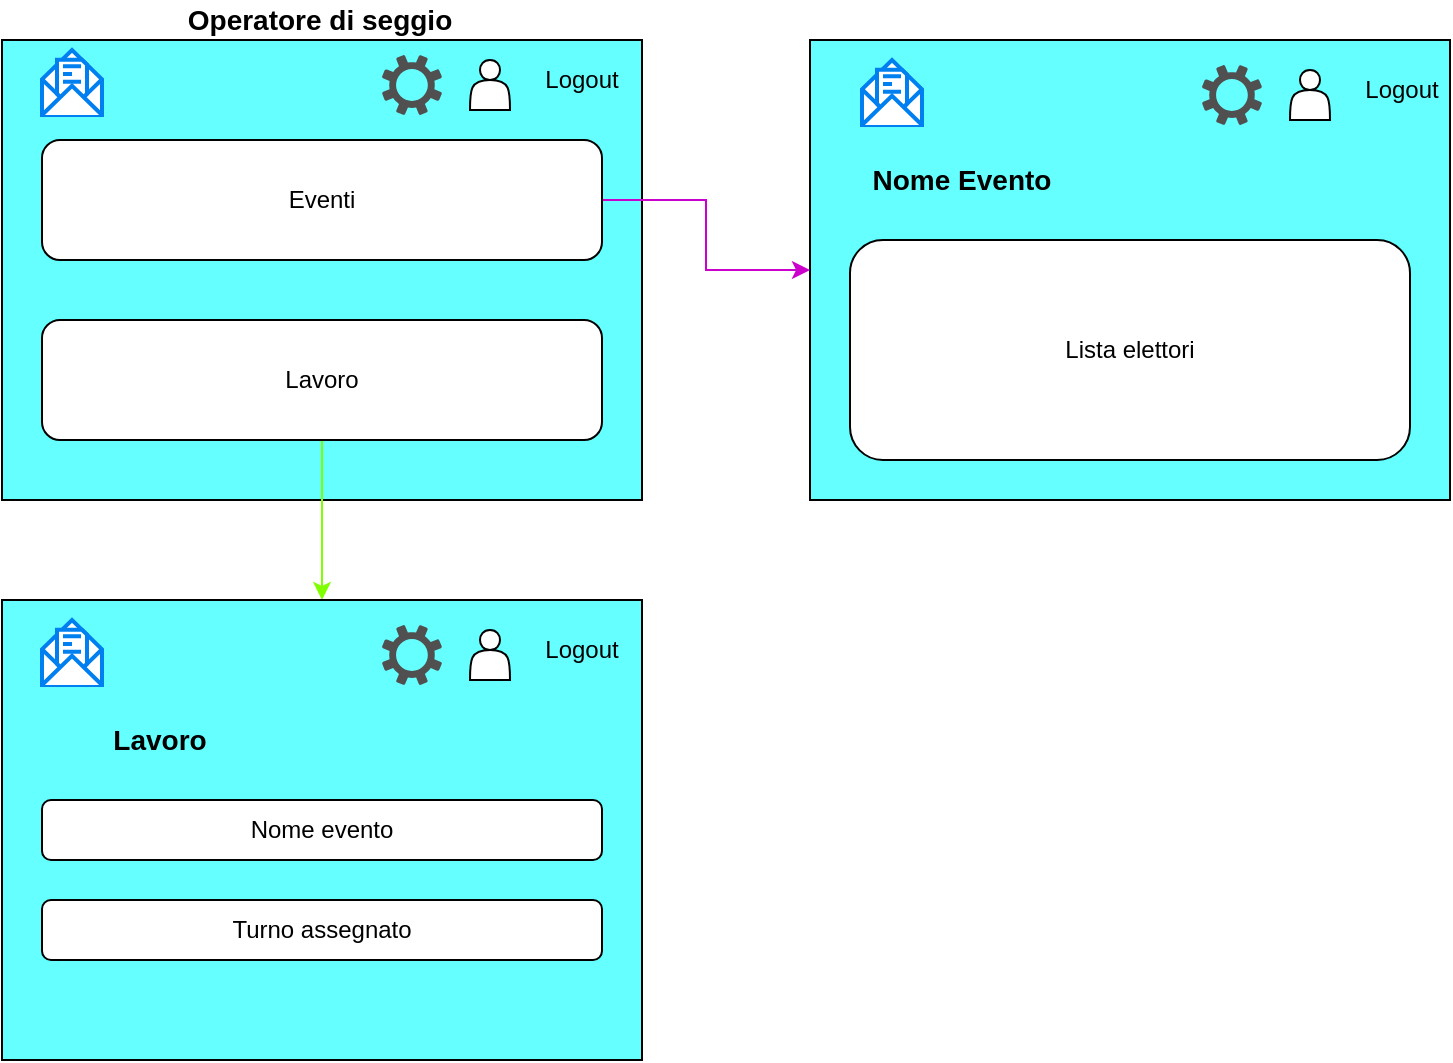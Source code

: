 <mxfile version="13.0.1" type="device"><diagram id="TPrMpfNss29KizYMfBGA" name="Page-1"><mxGraphModel dx="1108" dy="510" grid="1" gridSize="10" guides="1" tooltips="1" connect="1" arrows="1" fold="1" page="1" pageScale="1" pageWidth="827" pageHeight="1169" math="0" shadow="0"><root><mxCell id="0"/><mxCell id="1" parent="0"/><mxCell id="mpWMemT8yjOQ-EAaU-gE-11" value="" style="rounded=0;whiteSpace=wrap;html=1;fillColor=#66FFFF;" vertex="1" parent="1"><mxGeometry x="414" y="30" width="320" height="230" as="geometry"/></mxCell><mxCell id="H0e8rsJlgs8CglA46do6-4" value="" style="rounded=0;whiteSpace=wrap;html=1;fillColor=#66FFFF;" parent="1" vertex="1"><mxGeometry x="10" y="30" width="320" height="230" as="geometry"/></mxCell><mxCell id="H0e8rsJlgs8CglA46do6-5" value="Logout" style="text;html=1;strokeColor=none;fillColor=none;align=center;verticalAlign=middle;whiteSpace=wrap;rounded=0;" parent="1" vertex="1"><mxGeometry x="280" y="40" width="40" height="20" as="geometry"/></mxCell><mxCell id="mpWMemT8yjOQ-EAaU-gE-3" value="" style="edgeStyle=orthogonalEdgeStyle;rounded=0;orthogonalLoop=1;jettySize=auto;html=1;entryX=0;entryY=0.5;entryDx=0;entryDy=0;strokeColor=#CC00CC;" edge="1" parent="1" source="H0e8rsJlgs8CglA46do6-6" target="mpWMemT8yjOQ-EAaU-gE-11"><mxGeometry relative="1" as="geometry"><mxPoint x="390" y="110" as="targetPoint"/></mxGeometry></mxCell><mxCell id="H0e8rsJlgs8CglA46do6-6" value="Eventi" style="rounded=1;whiteSpace=wrap;html=1;" parent="1" vertex="1"><mxGeometry x="30" y="80" width="280" height="60" as="geometry"/></mxCell><mxCell id="H0e8rsJlgs8CglA46do6-7" value="" style="shape=actor;whiteSpace=wrap;html=1;" parent="1" vertex="1"><mxGeometry x="244" y="40" width="20" height="25" as="geometry"/></mxCell><mxCell id="H0e8rsJlgs8CglA46do6-8" value="" style="pointerEvents=1;shadow=0;dashed=0;html=1;strokeColor=none;labelPosition=center;verticalLabelPosition=bottom;verticalAlign=top;align=center;fillColor=#505050;shape=mxgraph.mscae.enterprise.settings" parent="1" vertex="1"><mxGeometry x="200" y="37.5" width="30" height="30" as="geometry"/></mxCell><mxCell id="H0e8rsJlgs8CglA46do6-9" value="&lt;font style=&quot;font-size: 14px&quot;&gt;&lt;b&gt;Operatore di seggio&lt;/b&gt;&lt;/font&gt;" style="text;html=1;strokeColor=none;fillColor=none;align=center;verticalAlign=middle;whiteSpace=wrap;rounded=0;" parent="1" vertex="1"><mxGeometry x="94" y="10" width="150" height="20" as="geometry"/></mxCell><mxCell id="mpWMemT8yjOQ-EAaU-gE-5" value="" style="edgeStyle=orthogonalEdgeStyle;rounded=0;orthogonalLoop=1;jettySize=auto;html=1;strokeColor=#80FF00;" edge="1" parent="1" source="H0e8rsJlgs8CglA46do6-11"><mxGeometry relative="1" as="geometry"><mxPoint x="170" y="310" as="targetPoint"/></mxGeometry></mxCell><mxCell id="H0e8rsJlgs8CglA46do6-11" value="Lavoro" style="rounded=1;whiteSpace=wrap;html=1;" parent="1" vertex="1"><mxGeometry x="30" y="170" width="280" height="60" as="geometry"/></mxCell><mxCell id="mpWMemT8yjOQ-EAaU-gE-1" value="" style="html=1;verticalLabelPosition=bottom;align=center;labelBackgroundColor=#ffffff;verticalAlign=top;strokeWidth=2;strokeColor=#0080F0;shadow=0;dashed=0;shape=mxgraph.ios7.icons.envelope_(message);fillColor=#FFFFFF;" vertex="1" parent="1"><mxGeometry x="30" y="35" width="30" height="32.5" as="geometry"/></mxCell><mxCell id="mpWMemT8yjOQ-EAaU-gE-6" value="" style="rounded=0;whiteSpace=wrap;html=1;fillColor=#66FFFF;" vertex="1" parent="1"><mxGeometry x="10" y="310" width="320" height="230" as="geometry"/></mxCell><mxCell id="mpWMemT8yjOQ-EAaU-gE-7" value="Logout" style="text;html=1;strokeColor=none;fillColor=none;align=center;verticalAlign=middle;whiteSpace=wrap;rounded=0;" vertex="1" parent="1"><mxGeometry x="690" y="45" width="40" height="20" as="geometry"/></mxCell><mxCell id="mpWMemT8yjOQ-EAaU-gE-8" value="" style="shape=actor;whiteSpace=wrap;html=1;" vertex="1" parent="1"><mxGeometry x="654" y="45" width="20" height="25" as="geometry"/></mxCell><mxCell id="mpWMemT8yjOQ-EAaU-gE-9" value="" style="pointerEvents=1;shadow=0;dashed=0;html=1;strokeColor=none;labelPosition=center;verticalLabelPosition=bottom;verticalAlign=top;align=center;fillColor=#505050;shape=mxgraph.mscae.enterprise.settings" vertex="1" parent="1"><mxGeometry x="610" y="42.5" width="30" height="30" as="geometry"/></mxCell><mxCell id="mpWMemT8yjOQ-EAaU-gE-10" value="" style="html=1;verticalLabelPosition=bottom;align=center;labelBackgroundColor=#ffffff;verticalAlign=top;strokeWidth=2;strokeColor=#0080F0;shadow=0;dashed=0;shape=mxgraph.ios7.icons.envelope_(message);fillColor=#FFFFFF;" vertex="1" parent="1"><mxGeometry x="440" y="40" width="30" height="32.5" as="geometry"/></mxCell><mxCell id="mpWMemT8yjOQ-EAaU-gE-12" value="Logout" style="text;html=1;strokeColor=none;fillColor=none;align=center;verticalAlign=middle;whiteSpace=wrap;rounded=0;" vertex="1" parent="1"><mxGeometry x="280" y="325" width="40" height="20" as="geometry"/></mxCell><mxCell id="mpWMemT8yjOQ-EAaU-gE-13" value="" style="shape=actor;whiteSpace=wrap;html=1;" vertex="1" parent="1"><mxGeometry x="244" y="325" width="20" height="25" as="geometry"/></mxCell><mxCell id="mpWMemT8yjOQ-EAaU-gE-14" value="" style="pointerEvents=1;shadow=0;dashed=0;html=1;strokeColor=none;labelPosition=center;verticalLabelPosition=bottom;verticalAlign=top;align=center;fillColor=#505050;shape=mxgraph.mscae.enterprise.settings" vertex="1" parent="1"><mxGeometry x="200" y="322.5" width="30" height="30" as="geometry"/></mxCell><mxCell id="mpWMemT8yjOQ-EAaU-gE-15" value="" style="html=1;verticalLabelPosition=bottom;align=center;labelBackgroundColor=#ffffff;verticalAlign=top;strokeWidth=2;strokeColor=#0080F0;shadow=0;dashed=0;shape=mxgraph.ios7.icons.envelope_(message);fillColor=#FFFFFF;" vertex="1" parent="1"><mxGeometry x="30" y="320" width="30" height="32.5" as="geometry"/></mxCell><mxCell id="mpWMemT8yjOQ-EAaU-gE-17" value="Lista elettori" style="rounded=1;whiteSpace=wrap;html=1;" vertex="1" parent="1"><mxGeometry x="434" y="130" width="280" height="110" as="geometry"/></mxCell><mxCell id="mpWMemT8yjOQ-EAaU-gE-18" value="&lt;font style=&quot;font-size: 14px&quot;&gt;&lt;b&gt;Nome Evento&lt;/b&gt;&lt;/font&gt;" style="text;html=1;strokeColor=none;fillColor=none;align=center;verticalAlign=middle;whiteSpace=wrap;rounded=0;" vertex="1" parent="1"><mxGeometry x="430" y="90" width="120" height="20" as="geometry"/></mxCell><mxCell id="mpWMemT8yjOQ-EAaU-gE-20" value="Turno assegnato" style="rounded=1;whiteSpace=wrap;html=1;" vertex="1" parent="1"><mxGeometry x="30" y="460" width="280" height="30" as="geometry"/></mxCell><mxCell id="mpWMemT8yjOQ-EAaU-gE-21" value="Nome evento" style="rounded=1;whiteSpace=wrap;html=1;" vertex="1" parent="1"><mxGeometry x="30" y="410" width="280" height="30" as="geometry"/></mxCell><mxCell id="mpWMemT8yjOQ-EAaU-gE-22" value="&lt;font style=&quot;font-size: 14px&quot;&gt;&lt;b&gt;Lavoro&lt;/b&gt;&lt;/font&gt;" style="text;html=1;strokeColor=none;fillColor=none;align=center;verticalAlign=middle;whiteSpace=wrap;rounded=0;" vertex="1" parent="1"><mxGeometry x="29" y="370" width="120" height="20" as="geometry"/></mxCell></root></mxGraphModel></diagram></mxfile>
